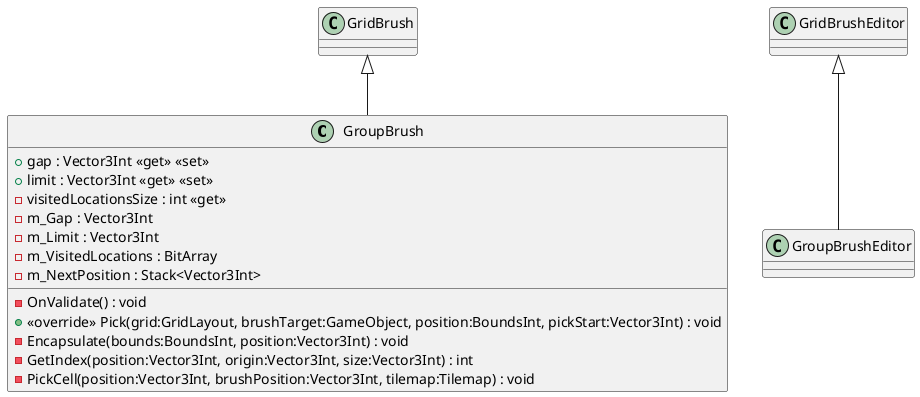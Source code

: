 @startuml
class GroupBrush {
    + gap : Vector3Int <<get>> <<set>>
    + limit : Vector3Int <<get>> <<set>>
    - visitedLocationsSize : int <<get>>
    - m_Gap : Vector3Int
    - m_Limit : Vector3Int
    - m_VisitedLocations : BitArray
    - m_NextPosition : Stack<Vector3Int>
    - OnValidate() : void
    + <<override>> Pick(grid:GridLayout, brushTarget:GameObject, position:BoundsInt, pickStart:Vector3Int) : void
    - Encapsulate(bounds:BoundsInt, position:Vector3Int) : void
    - GetIndex(position:Vector3Int, origin:Vector3Int, size:Vector3Int) : int
    - PickCell(position:Vector3Int, brushPosition:Vector3Int, tilemap:Tilemap) : void
}
class GroupBrushEditor {
}
GridBrush <|-- GroupBrush
GridBrushEditor <|-- GroupBrushEditor
@enduml
